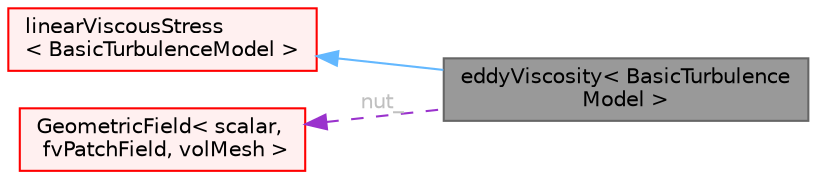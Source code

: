 digraph "eddyViscosity&lt; BasicTurbulenceModel &gt;"
{
 // LATEX_PDF_SIZE
  bgcolor="transparent";
  edge [fontname=Helvetica,fontsize=10,labelfontname=Helvetica,labelfontsize=10];
  node [fontname=Helvetica,fontsize=10,shape=box,height=0.2,width=0.4];
  rankdir="LR";
  Node1 [id="Node000001",label="eddyViscosity\< BasicTurbulence\lModel \>",height=0.2,width=0.4,color="gray40", fillcolor="grey60", style="filled", fontcolor="black",tooltip="Eddy viscosity turbulence model base class."];
  Node2 -> Node1 [id="edge1_Node000001_Node000002",dir="back",color="steelblue1",style="solid",tooltip=" "];
  Node2 [id="Node000002",label="linearViscousStress\l\< BasicTurbulenceModel \>",height=0.2,width=0.4,color="red", fillcolor="#FFF0F0", style="filled",URL="$classFoam_1_1linearViscousStress.html",tooltip="Linear viscous stress turbulence model base class."];
  Node4 -> Node1 [id="edge2_Node000001_Node000004",dir="back",color="darkorchid3",style="dashed",tooltip=" ",label=" nut_",fontcolor="grey" ];
  Node4 [id="Node000004",label="GeometricField\< scalar,\l fvPatchField, volMesh \>",height=0.2,width=0.4,color="red", fillcolor="#FFF0F0", style="filled",URL="$classFoam_1_1GeometricField.html",tooltip=" "];
}
